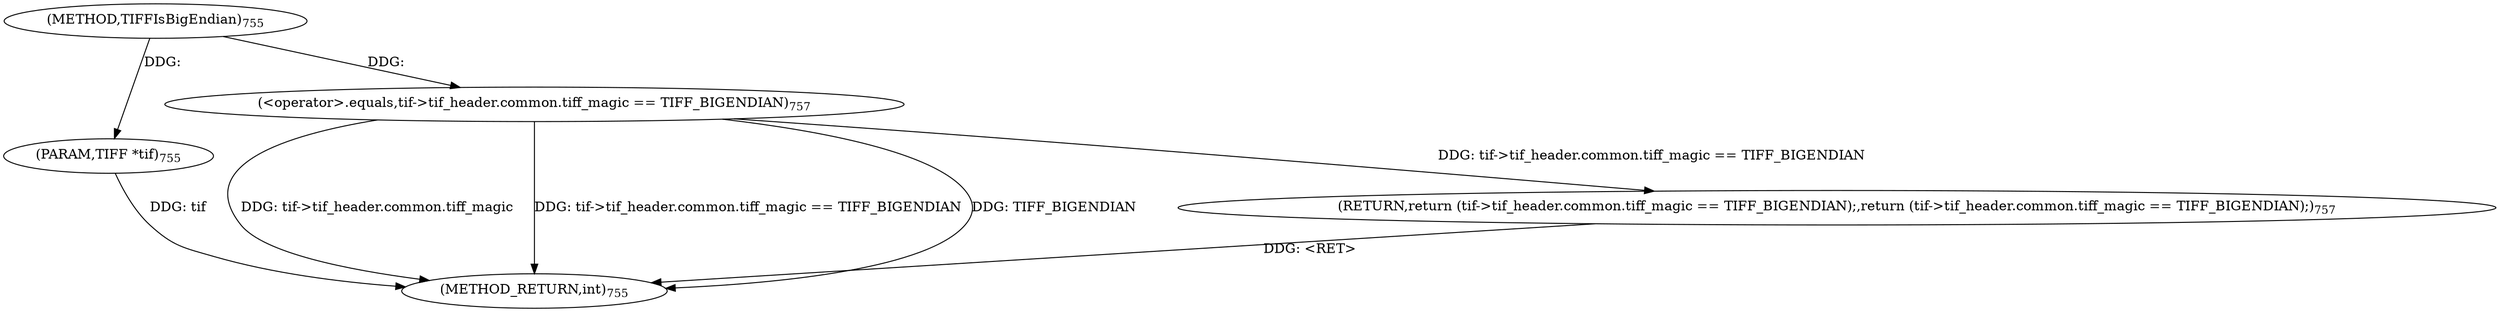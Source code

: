 digraph "TIFFIsBigEndian" {  
"1604" [label = <(METHOD,TIFFIsBigEndian)<SUB>755</SUB>> ]
"1617" [label = <(METHOD_RETURN,int)<SUB>755</SUB>> ]
"1605" [label = <(PARAM,TIFF *tif)<SUB>755</SUB>> ]
"1607" [label = <(RETURN,return (tif-&gt;tif_header.common.tiff_magic == TIFF_BIGENDIAN);,return (tif-&gt;tif_header.common.tiff_magic == TIFF_BIGENDIAN);)<SUB>757</SUB>> ]
"1608" [label = <(&lt;operator&gt;.equals,tif-&gt;tif_header.common.tiff_magic == TIFF_BIGENDIAN)<SUB>757</SUB>> ]
  "1607" -> "1617"  [ label = "DDG: &lt;RET&gt;"] 
  "1605" -> "1617"  [ label = "DDG: tif"] 
  "1608" -> "1617"  [ label = "DDG: tif-&gt;tif_header.common.tiff_magic"] 
  "1608" -> "1617"  [ label = "DDG: tif-&gt;tif_header.common.tiff_magic == TIFF_BIGENDIAN"] 
  "1608" -> "1617"  [ label = "DDG: TIFF_BIGENDIAN"] 
  "1604" -> "1605"  [ label = "DDG: "] 
  "1608" -> "1607"  [ label = "DDG: tif-&gt;tif_header.common.tiff_magic == TIFF_BIGENDIAN"] 
  "1604" -> "1608"  [ label = "DDG: "] 
}
